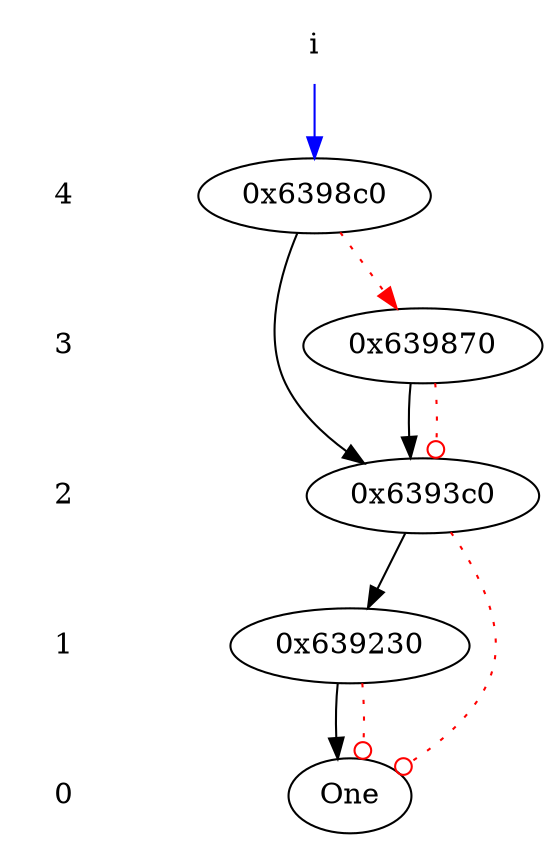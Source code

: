 digraph {
   node [shape = plaintext];
   4 -> 3 -> 2 -> 1 -> 0 [style = invis];
   { rank = source; "i"; }
   node [shape = ellipse];
   "i" -> "0x6398c0" [color = blue];
   { rank = same; 4; "0x6398c0"; }
   "0x6398c0" -> "0x6393c0";
   "0x6398c0" -> "0x639870"[style = dotted ] [color=red];
   { rank = same; 2; "0x6393c0"; }
   "0x6393c0" -> "0x639230";
   "0x6393c0" -> "One"[style = dotted ] [color=red] [arrowhead=odot]
   { rank = same; 1; "0x639230"; }
   "0x639230" -> "One";
   "0x639230" -> "One"[style = dotted ] [color=red] [arrowhead=odot]
   { rank = same; 3; "0x639870"; }
   "0x639870" -> "0x6393c0";
   "0x639870" -> "0x6393c0"[style = dotted ] [color=red] [arrowhead=odot]
   { rank = same; 0; "One"; }
}
